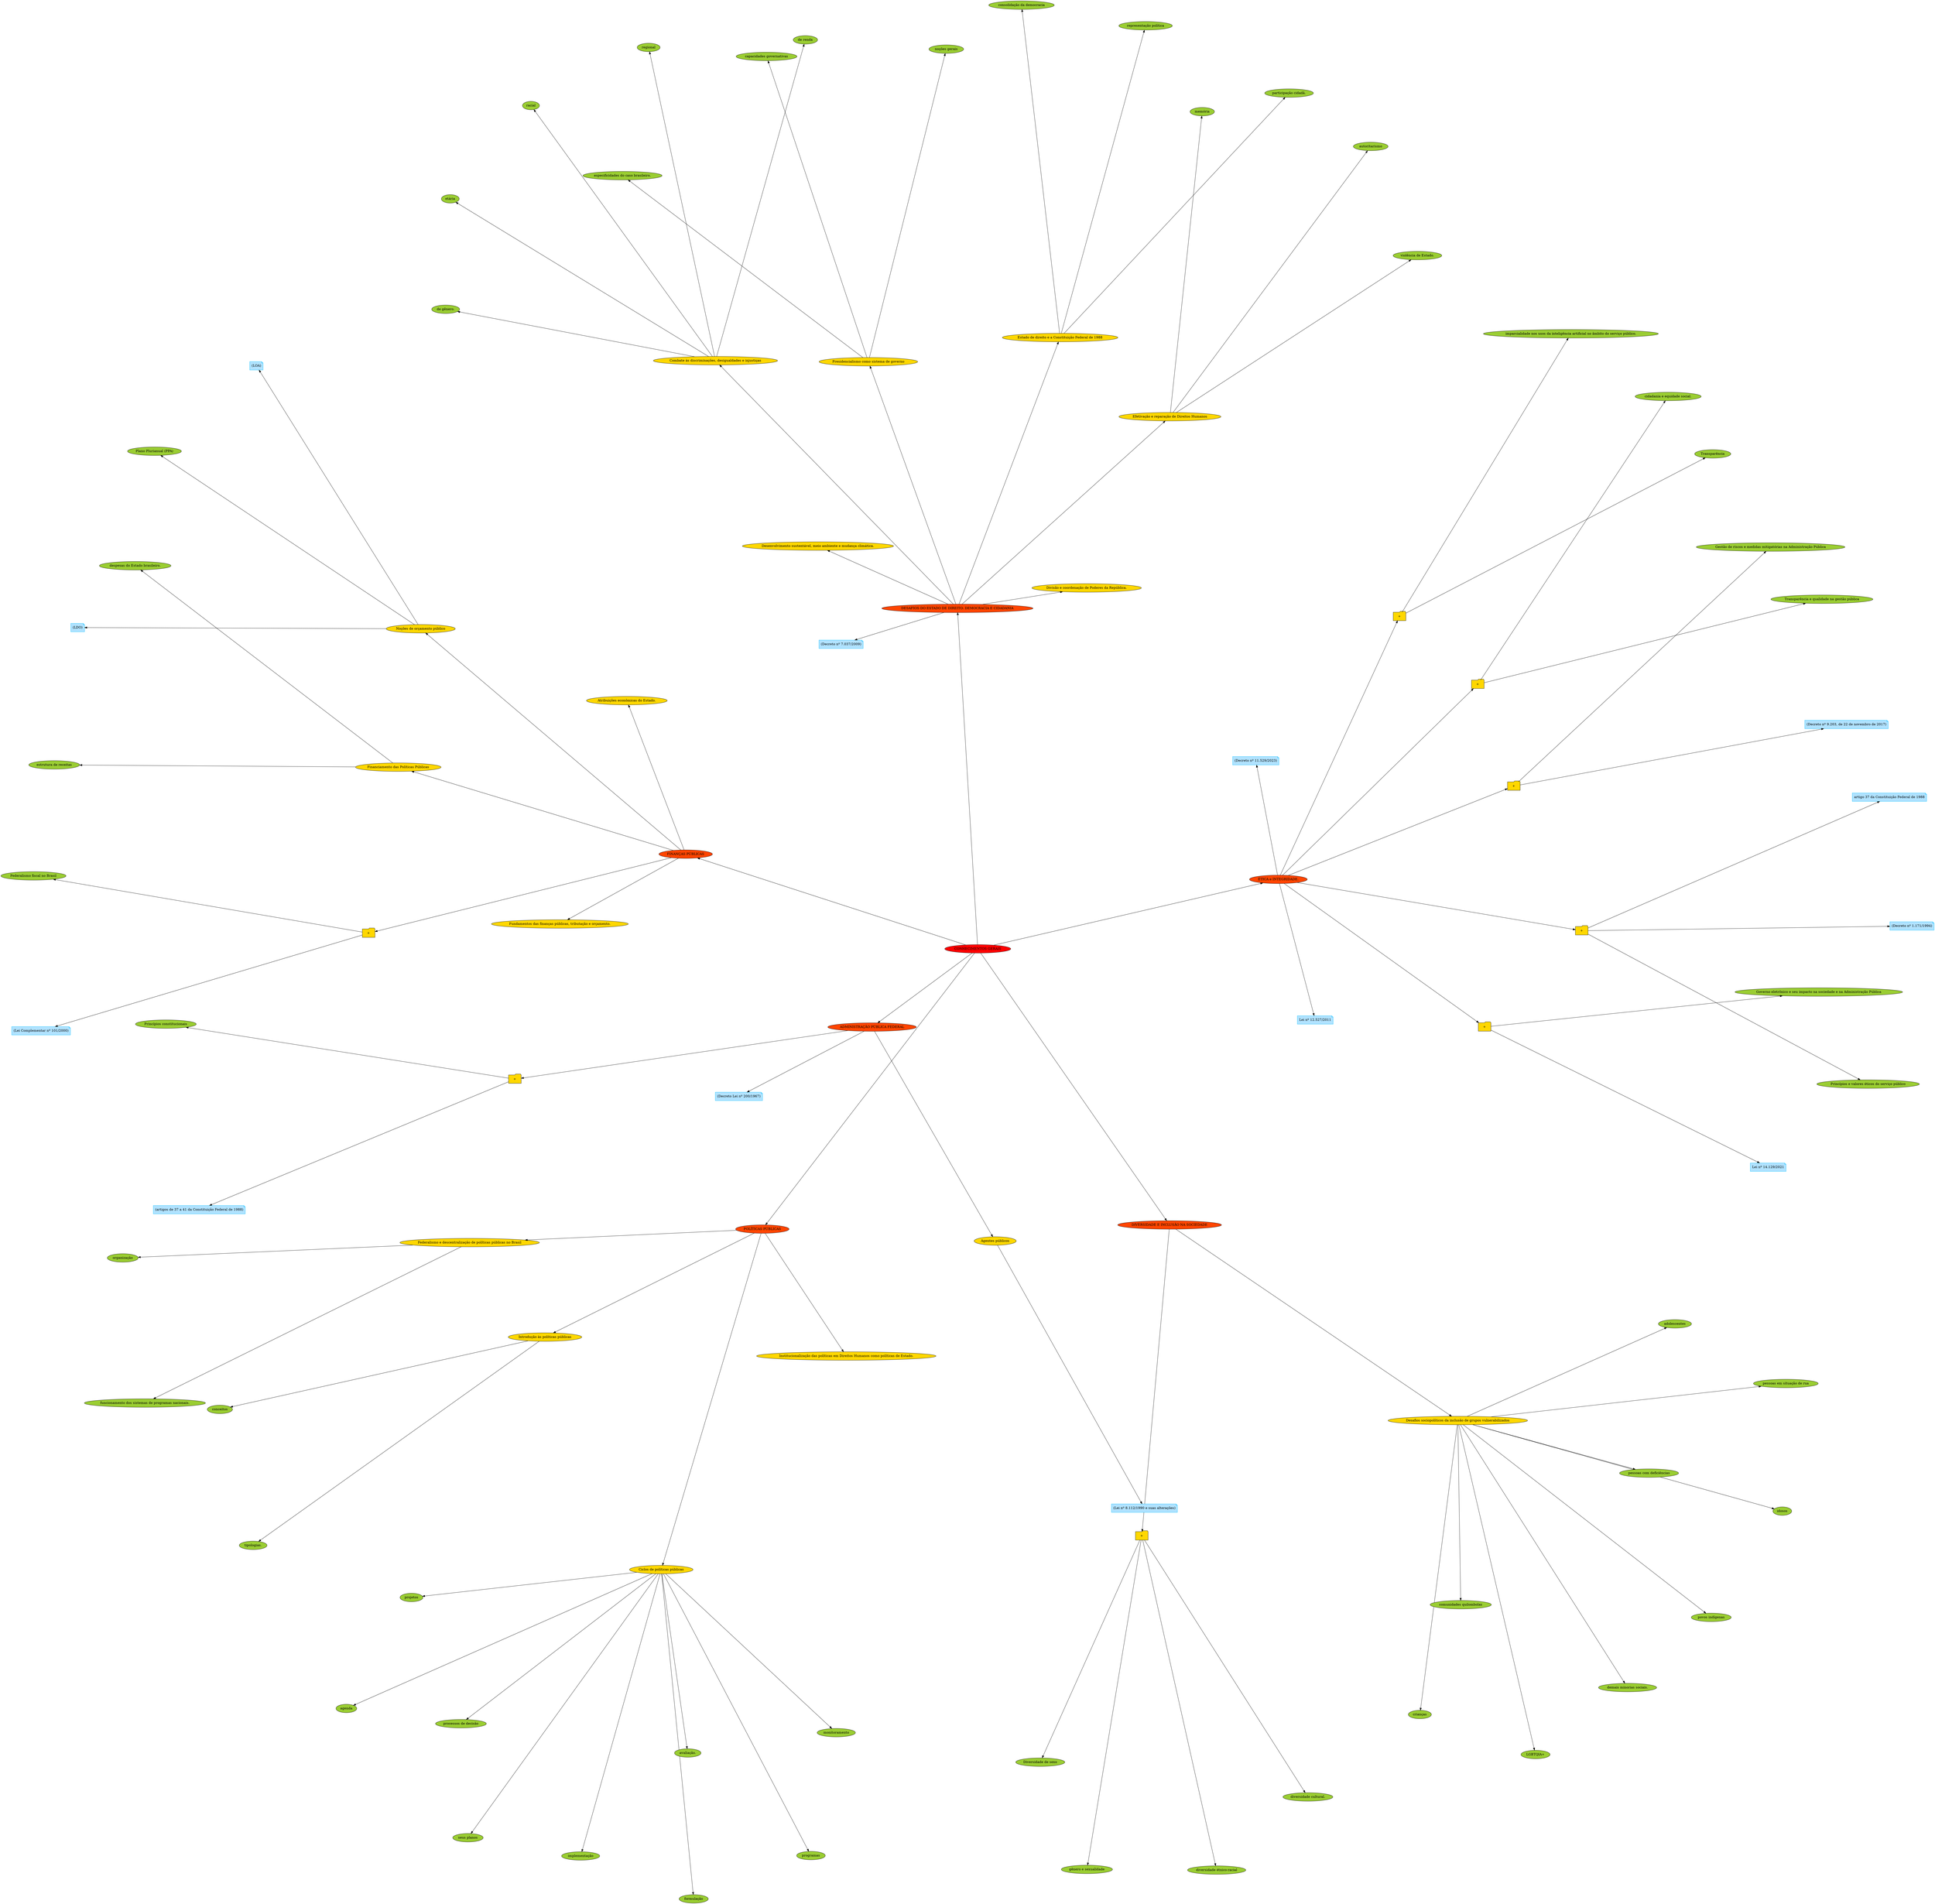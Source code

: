 digraph G {
layout=neato
overlap=scale


573982205 [ label="CONHECIMENTOS GERAIS" shape=ellipse style=filled fillcolor=red color=black ]
-508110717 [ label="POLÍTICAS PÚBLICAS" shape=ellipse style=filled fillcolor=orangered color=black ]
1962186020 [ label="Introdução às políticas públicas" shape=ellipse style=filled fillcolor=gold color=black ]
-1449245429 [ label="conceitos" shape=ellipse style=filled fillcolor=yellowgreen color=black ]
1185633419 [ label="tipologias." shape=ellipse style=filled fillcolor=yellowgreen color=black ]
-1368844492 [ label="Ciclos de políticas públicas" shape=ellipse style=filled fillcolor=gold color=black ]
1235038871 [ label="agenda" shape=ellipse style=filled fillcolor=yellowgreen color=black ]
-1540058185 [ label="formulação" shape=ellipse style=filled fillcolor=yellowgreen color=black ]
1455880023 [ label="processos de decisão" shape=ellipse style=filled fillcolor=yellowgreen color=black ]
-699260853 [ label="implementação" shape=ellipse style=filled fillcolor=yellowgreen color=black ]
-729756725 [ label="seus planos" shape=ellipse style=filled fillcolor=yellowgreen color=black ]
-185685609 [ label="projetos" shape=ellipse style=filled fillcolor=yellowgreen color=black ]
451249515 [ label="programas" shape=ellipse style=filled fillcolor=yellowgreen color=black ]
1276012267 [ label="monitoramento" shape=ellipse style=filled fillcolor=yellowgreen color=black ]
-1143174025 [ label="avaliação." shape=ellipse style=filled fillcolor=yellowgreen color=black ]
-1879362505 [ label="Institucionalização das políticas em Direitos Humanos como políticas de Estado." shape=ellipse style=filled fillcolor=gold color=black ]
765814096 [ label="Federalismo e descentralização de políticas públicas no Brasil" shape=ellipse style=filled fillcolor=gold color=black ]
-2038440277 [ label="organização" shape=ellipse style=filled fillcolor=yellowgreen color=black ]
-468635849 [ label="funcionamento dos sistemas de programas nacionais." shape=ellipse style=filled fillcolor=yellowgreen color=black ]
-277548710 [ label="DESAFIOS DO ESTADO DE DIREITO: DEMOCRACIA E CIDADANIA" shape=ellipse style=filled fillcolor=orangered color=black ]
-1286256266 [ label="Estado de direito e a Constituição Federal de 1988" shape=ellipse style=filled fillcolor=gold color=black ]
-2141915305 [ label="consolidação da democracia" shape=ellipse style=filled fillcolor=yellowgreen color=black ]
1759896631 [ label="representação política" shape=ellipse style=filled fillcolor=yellowgreen color=black ]
86532311 [ label="participação cidadã." shape=ellipse style=filled fillcolor=yellowgreen color=black ]
-597662069 [ label="Divisão e coordenação de Poderes da República." shape=ellipse style=filled fillcolor=gold color=black ]
-1886249592 [ label="Presidencialismo como sistema de governo" shape=ellipse style=filled fillcolor=gold color=black ]
392379627 [ label="noções gerais" shape=ellipse style=filled fillcolor=yellowgreen color=black ]
1833393207 [ label="capacidades governativas" shape=ellipse style=filled fillcolor=yellowgreen color=black ]
1629714795 [ label="especificidades do caso brasileiro." shape=ellipse style=filled fillcolor=yellowgreen color=black ]
-1277614225 [ label="Efetivação e reparação de Direitos Humanos" shape=ellipse style=filled fillcolor=gold color=black ]
-338144597 [ label="memória" shape=ellipse style=filled fillcolor=yellowgreen color=black ]
2012748555 [ label="autoritarismo" shape=ellipse style=filled fillcolor=yellowgreen color=black ]
-1883783465 [ label="violência de Estado." shape=ellipse style=filled fillcolor=yellowgreen color=black ]
2071454709 [ label="(Decreto nº 7.037/2009)" shape=note style=filled fillcolor=lightskyblue1 color=deepskyblue ]
-1475726264 [ label="Combate às discriminações, desigualdades e injustiças" shape=ellipse style=filled fillcolor=gold color=black ]
1631875767 [ label="de renda" shape=ellipse style=filled fillcolor=yellowgreen color=black ]
1091336055 [ label="regional" shape=ellipse style=filled fillcolor=yellowgreen color=black ]
-549951209 [ label="racial" shape=ellipse style=filled fillcolor=yellowgreen color=black ]
1107126295 [ label="etária" shape=ellipse style=filled fillcolor=yellowgreen color=black ]
-1006853865 [ label="de gênero." shape=ellipse style=filled fillcolor=yellowgreen color=black ]
-1492601156 [ label="Desenvolvimento sustentável, meio ambiente e mudança climática." shape=ellipse style=filled fillcolor=gold color=black ]
35834961 [ label="ÉTICA e INTEGRIDADE." shape=ellipse style=filled fillcolor=orangered color=black ]
-548187082 [ label="(Decreto nº 11.529/2023)" shape=note style=filled fillcolor=lightskyblue1 color=deepskyblue ]
525348603 [ label="Lei nº 12.527/2011" shape=note style=filled fillcolor=lightskyblue1 color=deepskyblue ]
-1550759656 [ label="+" shape=folder style=filled fillcolor=gold color=black ]
-2142923904 [ label="Princípios e valores éticos do serviço público" shape=ellipse style=filled fillcolor=yellowgreen color=black ]
1868818335 [ label="artigo 37 da Constituição Federal de 1988" shape=note style=filled fillcolor=lightskyblue1 color=deepskyblue ]
-1263355077 [ label="(Decreto nº 1.171/1994)" shape=note style=filled fillcolor=lightskyblue1 color=deepskyblue ]
-1550759655 [ label="+" shape=folder style=filled fillcolor=gold color=black ]
314249219 [ label="(Decreto nº 9.203, de 22 de novembro de 2017)" shape=note style=filled fillcolor=lightskyblue1 color=deepskyblue ]
-1381005551 [ label="Gestão de riscos e medidas mitigatórias na Administração Pública" shape=ellipse style=filled fillcolor=yellowgreen color=black ]
-1550759654 [ label="+" shape=folder style=filled fillcolor=gold color=black ]
-665416894 [ label="Transparência e qualidade na gestão pública" shape=ellipse style=filled fillcolor=yellowgreen color=black ]
-1300680783 [ label="cidadania e equidade social." shape=ellipse style=filled fillcolor=yellowgreen color=black ]
-1550759653 [ label="+" shape=folder style=filled fillcolor=gold color=black ]
1118495624 [ label="Governo eletrônico e seu impacto na sociedade e na Administração Pública" shape=ellipse style=filled fillcolor=yellowgreen color=black ]
1090680977 [ label="Lei nº 14.129/2021" shape=note style=filled fillcolor=lightskyblue1 color=deepskyblue ]
-1550759652 [ label="+" shape=folder style=filled fillcolor=gold color=black ]
519588276 [ label="Transparência" shape=ellipse style=filled fillcolor=yellowgreen color=black ]
-2012559759 [ label="imparcialidade nos usos da inteligência artificial no âmbito do serviço público." shape=ellipse style=filled fillcolor=yellowgreen color=black ]
-1688169371 [ label="DIVERSIDADE E INCLUSÃO NA SOCIEDADE" shape=ellipse style=filled fillcolor=orangered color=black ]
972942599 [ label="Desafios sociopolíticos da inclusão de grupos vulnerabilizados" shape=ellipse style=filled fillcolor=gold color=black ]
-801013289 [ label="crianças" shape=ellipse style=filled fillcolor=yellowgreen color=black ]
-999599849 [ label="adolescentes" shape=ellipse style=filled fillcolor=yellowgreen color=black ]
-104792713 [ label="idosos" shape=ellipse style=filled fillcolor=yellowgreen color=black ]
1760250231 [ label="LGBTQIA+" shape=ellipse style=filled fillcolor=yellowgreen color=black ]
1764075191 [ label="pessoas com deficiências" shape=ellipse style=filled fillcolor=yellowgreen color=black ]
-773781417 [ label="pessoas em situação de rua" shape=ellipse style=filled fillcolor=yellowgreen color=black ]
-36211445 [ label="povos indígenas" shape=ellipse style=filled fillcolor=yellowgreen color=black ]
-1458165909 [ label="comunidades quilombolas" shape=ellipse style=filled fillcolor=yellowgreen color=black ]
1343696727 [ label="demais minorias sociais." shape=ellipse style=filled fillcolor=yellowgreen color=black ]
-1550759651 [ label="+" shape=folder style=filled fillcolor=gold color=black ]
-1612569818 [ label="Diversidade de sexo" shape=ellipse style=filled fillcolor=yellowgreen color=black ]
-273579439 [ label="gênero e sexualidade" shape=ellipse style=filled fillcolor=yellowgreen color=black ]
104692209 [ label="diversidade étnico-racial" shape=ellipse style=filled fillcolor=yellowgreen color=black ]
1231897617 [ label="diversidade cultural." shape=ellipse style=filled fillcolor=yellowgreen color=black ]
-104737750 [ label="ADMINISTRAÇÃO PÚBLICA FEDERAL" shape=ellipse style=filled fillcolor=orangered color=black ]
-1276648568 [ label="(Decreto Lei nº 200/1967)" shape=note style=filled fillcolor=lightskyblue1 color=deepskyblue ]
-2030691155 [ label="Agentes públicos" shape=ellipse style=filled fillcolor=gold color=black ]
-1017417196 [ label="(Lei nº 8.112/1990 e suas alterações)" shape=note style=filled fillcolor=lightskyblue1 color=deepskyblue ]
-1550759650 [ label="+" shape=folder style=filled fillcolor=gold color=black ]
-1903905573 [ label="Princípios constitucionais" shape=ellipse style=filled fillcolor=yellowgreen color=black ]
-972632067 [ label="(artigos de 37 a 41 da Constituição Federal de 1988)" shape=note style=filled fillcolor=lightskyblue1 color=deepskyblue ]
180511296 [ label="FINANÇAS PÚBLICAS" shape=ellipse style=filled fillcolor=orangered color=black ]
-912154406 [ label="Atribuições econômicas do Estado." shape=ellipse style=filled fillcolor=gold color=black ]
234288135 [ label="Fundamentos das finanças públicas, tributação e orçamento." shape=ellipse style=filled fillcolor=gold color=black ]
-1560306274 [ label="Financiamento das Políticas Públicas" shape=ellipse style=filled fillcolor=gold color=black ]
192030955 [ label="estrutura de receitas" shape=ellipse style=filled fillcolor=yellowgreen color=black ]
198486839 [ label="despesas do Estado brasileiro." shape=ellipse style=filled fillcolor=yellowgreen color=black ]
1403860466 [ label="Noções de orçamento público" shape=ellipse style=filled fillcolor=gold color=black ]
-837084489 [ label="Plano Plurianual (PPA)" shape=ellipse style=filled fillcolor=yellowgreen color=black ]
-615305634 [ label="(LDO)" shape=note style=filled fillcolor=lightskyblue1 color=deepskyblue ]
1071559276 [ label="(LOA)" shape=note style=filled fillcolor=lightskyblue1 color=deepskyblue ]
-1550759649 [ label="+" shape=folder style=filled fillcolor=gold color=black ]
690841180 [ label="Federalismo fiscal no Brasil" shape=ellipse style=filled fillcolor=yellowgreen color=black ]
1278112185 [ label="(Lei Complementar nº 101/2000)" shape=note style=filled fillcolor=lightskyblue1 color=deepskyblue ]


573982205 -> {-508110717,-277548710,35834961,-1688169371,-104737750,180511296}
-508110717 -> {1962186020,-1368844492,-1879362505,765814096}
1962186020 -> {-1449245429,1185633419}


-1368844492 -> {1235038871,-1540058185,1455880023,-699260853,-729756725,-185685609,451249515,1276012267,-1143174025}










765814096 -> {-2038440277,-468635849}


-277548710 -> {-1286256266,-597662069,-1886249592,-1277614225,2071454709,-1475726264,-1492601156}
-1286256266 -> {-2141915305,1759896631,86532311}




-1886249592 -> {392379627,1833393207,1629714795}



-1277614225 -> {-338144597,2012748555,-1883783465}




-1475726264 -> {1631875767,1091336055,-549951209,1107126295,-1006853865}






35834961 -> {-548187082,525348603,-1550759656,-1550759655,-1550759654,-1550759653,-1550759652}


-1550759656 -> {-2142923904,1868818335,-1263355077}



-1550759655 -> {314249219,-1381005551}


-1550759654 -> {-665416894,-1300680783}


-1550759653 -> {1118495624,1090680977}


-1550759652 -> {519588276,-2012559759}


-1688169371 -> {972942599,-1550759651}
972942599 -> {-801013289,-999599849,-104792713,1760250231,1764075191,-773781417,-36211445,-1458165909,1343696727}









-1550759651 -> {-1612569818,-273579439,104692209,1231897617}




-104737750 -> {-1276648568,-2030691155,-1550759650}

-2030691155 -> {-1017417196}

-1550759650 -> {-1903905573,-972632067}


180511296 -> {-912154406,234288135,-1560306274,1403860466,-1550759649}


-1560306274 -> {192030955,198486839}


1403860466 -> {-837084489,-615305634,1071559276}



-1550759649 -> {690841180,1278112185}




}
